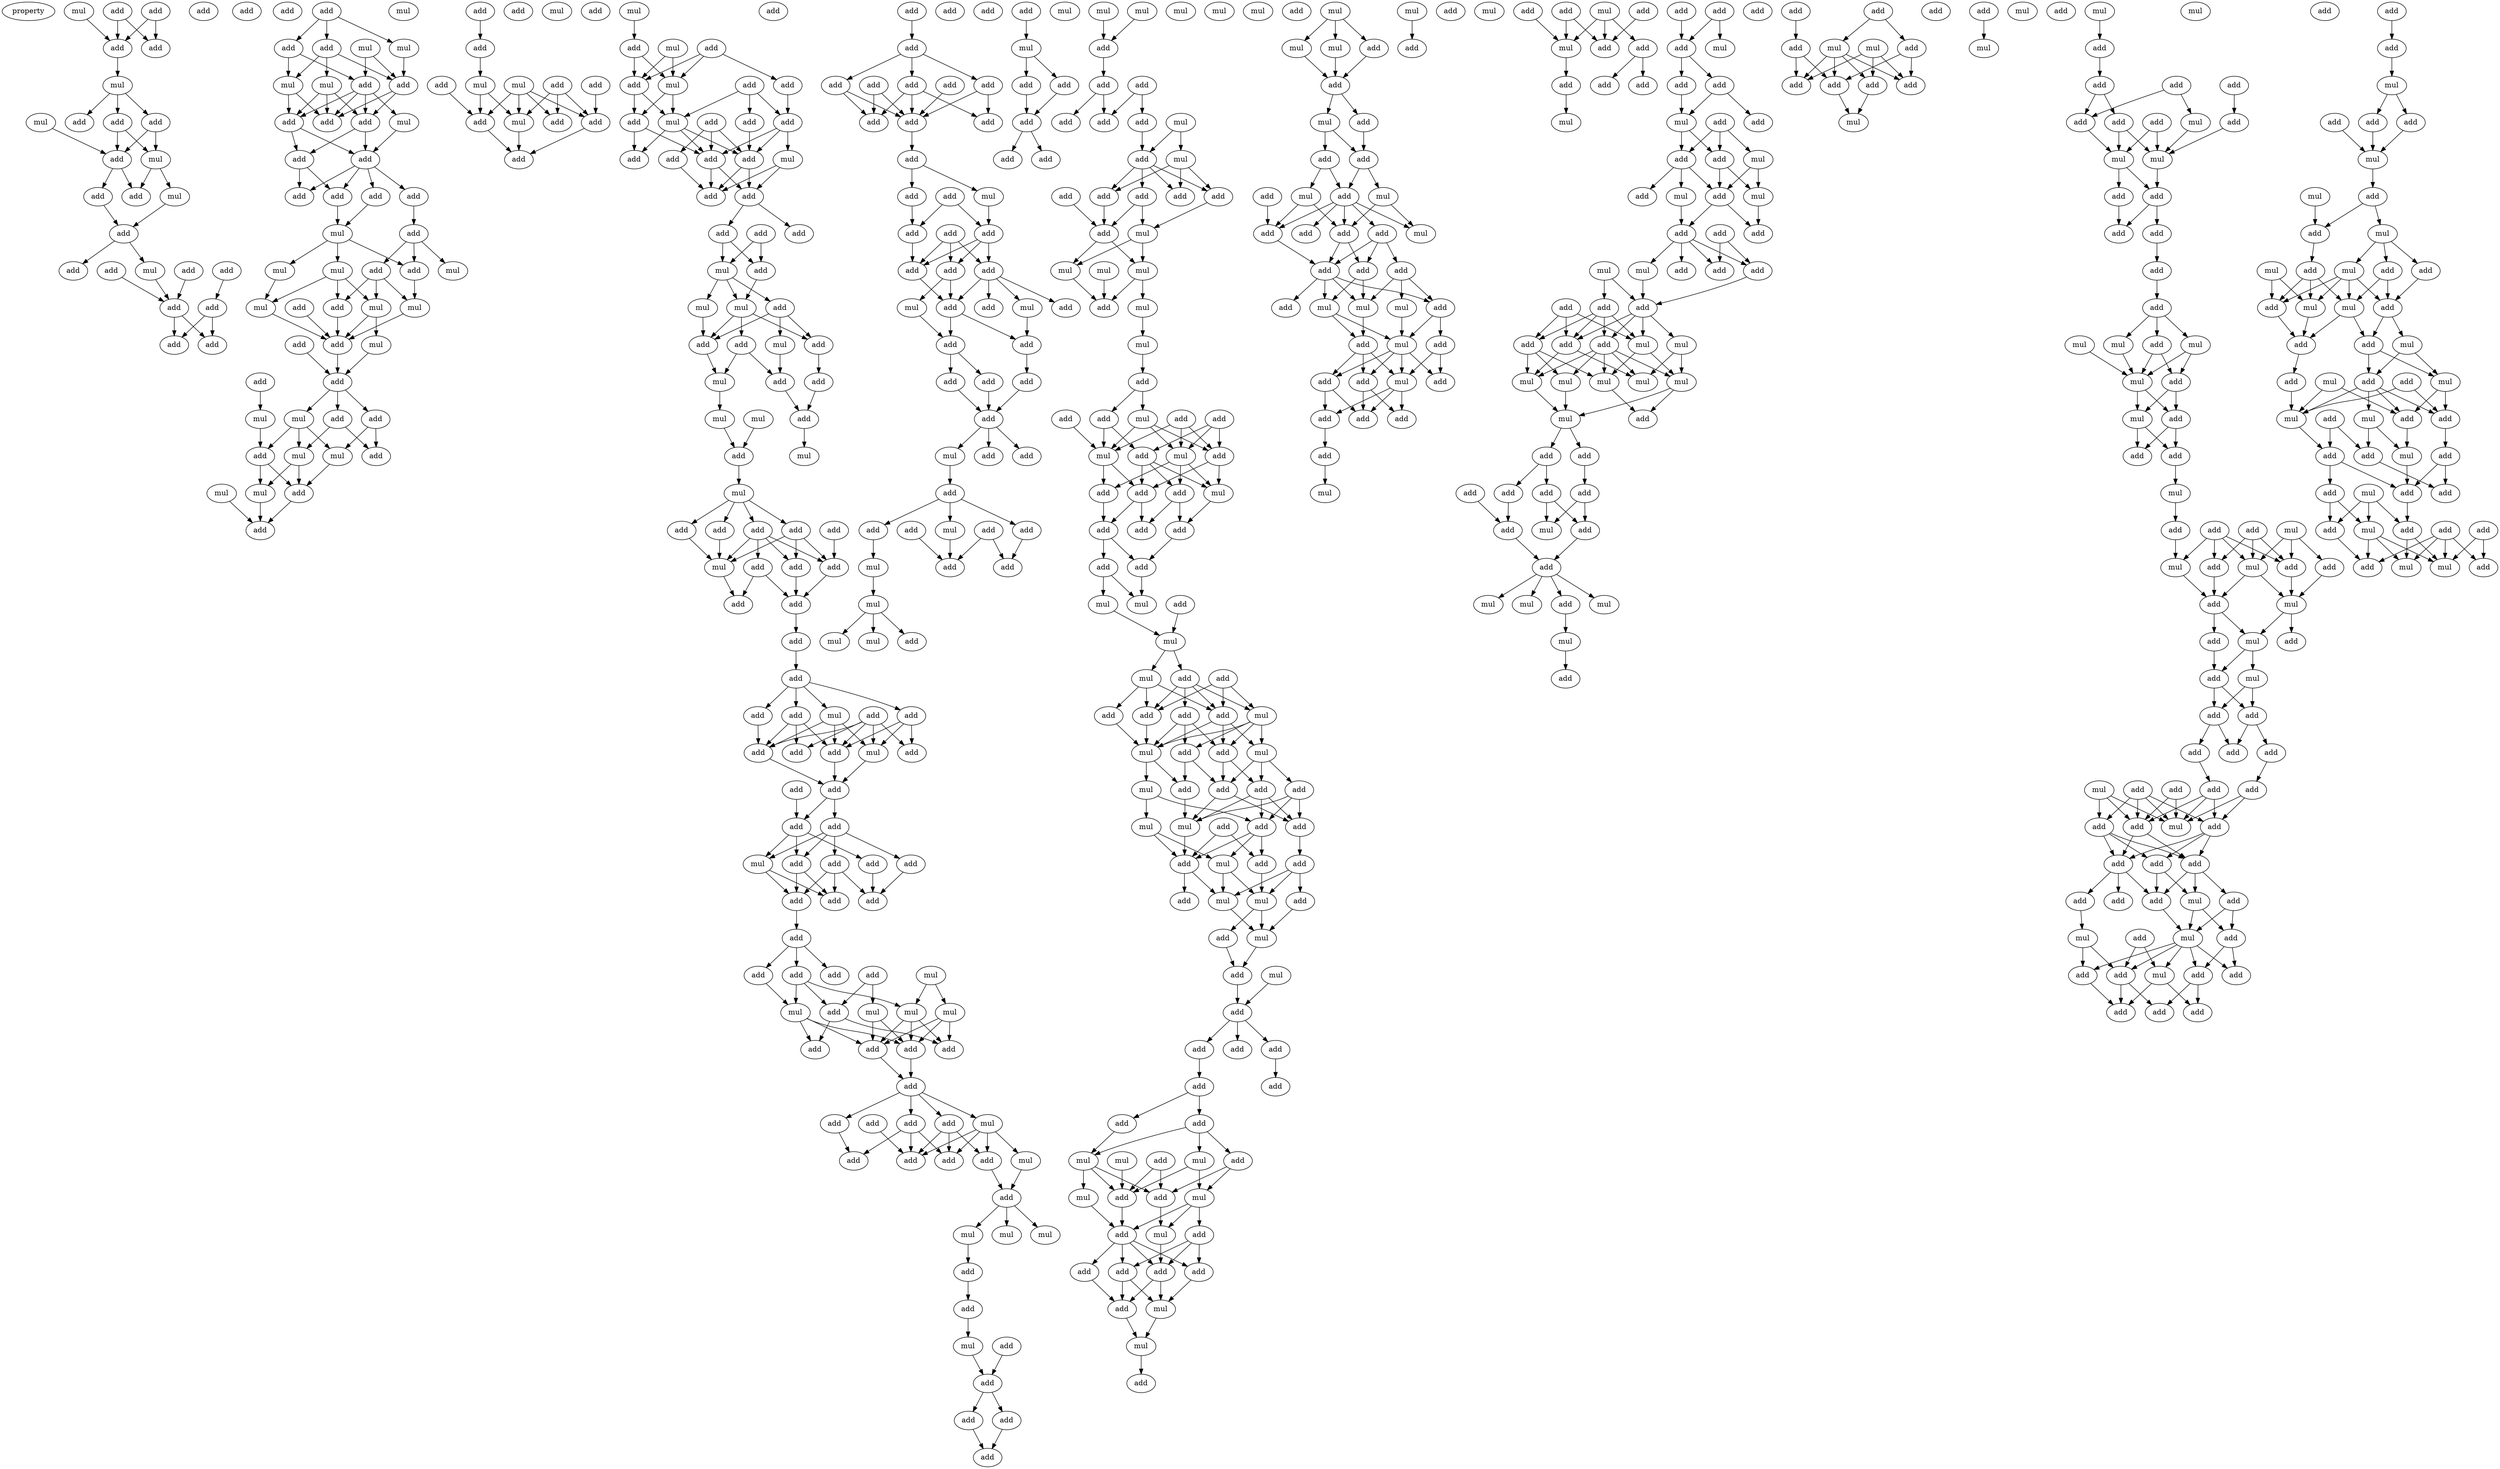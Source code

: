 digraph {
    node [fontcolor=black]
    property [mul=2,lf=1.1]
    0 [ label = mul ];
    1 [ label = add ];
    2 [ label = add ];
    3 [ label = add ];
    4 [ label = add ];
    5 [ label = add ];
    6 [ label = mul ];
    7 [ label = add ];
    8 [ label = add ];
    9 [ label = add ];
    10 [ label = mul ];
    11 [ label = add ];
    12 [ label = mul ];
    13 [ label = mul ];
    14 [ label = add ];
    15 [ label = add ];
    16 [ label = add ];
    17 [ label = add ];
    18 [ label = add ];
    19 [ label = add ];
    20 [ label = add ];
    21 [ label = add ];
    22 [ label = add ];
    23 [ label = mul ];
    24 [ label = add ];
    25 [ label = add ];
    26 [ label = add ];
    27 [ label = add ];
    28 [ label = add ];
    29 [ label = add ];
    30 [ label = mul ];
    31 [ label = mul ];
    32 [ label = add ];
    33 [ label = add ];
    34 [ label = mul ];
    35 [ label = mul ];
    36 [ label = add ];
    37 [ label = add ];
    38 [ label = add ];
    39 [ label = mul ];
    40 [ label = add ];
    41 [ label = add ];
    42 [ label = add ];
    43 [ label = add ];
    44 [ label = add ];
    45 [ label = add ];
    46 [ label = add ];
    47 [ label = mul ];
    48 [ label = add ];
    49 [ label = mul ];
    50 [ label = add ];
    51 [ label = mul ];
    52 [ label = add ];
    53 [ label = mul ];
    54 [ label = mul ];
    55 [ label = mul ];
    56 [ label = add ];
    57 [ label = add ];
    58 [ label = mul ];
    59 [ label = mul ];
    60 [ label = add ];
    61 [ label = mul ];
    62 [ label = add ];
    63 [ label = add ];
    64 [ label = add ];
    65 [ label = mul ];
    66 [ label = add ];
    67 [ label = add ];
    68 [ label = mul ];
    69 [ label = mul ];
    70 [ label = mul ];
    71 [ label = add ];
    72 [ label = add ];
    73 [ label = mul ];
    74 [ label = mul ];
    75 [ label = add ];
    76 [ label = add ];
    77 [ label = add ];
    78 [ label = add ];
    79 [ label = mul ];
    80 [ label = add ];
    81 [ label = add ];
    82 [ label = add ];
    83 [ label = mul ];
    84 [ label = mul ];
    85 [ label = add ];
    86 [ label = add ];
    87 [ label = add ];
    88 [ label = add ];
    89 [ label = add ];
    90 [ label = mul ];
    91 [ label = add ];
    92 [ label = mul ];
    93 [ label = add ];
    94 [ label = mul ];
    95 [ label = add ];
    96 [ label = add ];
    97 [ label = add ];
    98 [ label = mul ];
    99 [ label = add ];
    100 [ label = add ];
    101 [ label = add ];
    102 [ label = mul ];
    103 [ label = add ];
    104 [ label = add ];
    105 [ label = add ];
    106 [ label = add ];
    107 [ label = add ];
    108 [ label = mul ];
    109 [ label = add ];
    110 [ label = add ];
    111 [ label = add ];
    112 [ label = add ];
    113 [ label = add ];
    114 [ label = add ];
    115 [ label = mul ];
    116 [ label = add ];
    117 [ label = add ];
    118 [ label = mul ];
    119 [ label = mul ];
    120 [ label = mul ];
    121 [ label = add ];
    122 [ label = add ];
    123 [ label = add ];
    124 [ label = add ];
    125 [ label = mul ];
    126 [ label = add ];
    127 [ label = add ];
    128 [ label = mul ];
    129 [ label = mul ];
    130 [ label = add ];
    131 [ label = mul ];
    132 [ label = mul ];
    133 [ label = add ];
    134 [ label = add ];
    135 [ label = add ];
    136 [ label = add ];
    137 [ label = add ];
    138 [ label = add ];
    139 [ label = mul ];
    140 [ label = add ];
    141 [ label = add ];
    142 [ label = add ];
    143 [ label = add ];
    144 [ label = add ];
    145 [ label = add ];
    146 [ label = add ];
    147 [ label = add ];
    148 [ label = mul ];
    149 [ label = add ];
    150 [ label = add ];
    151 [ label = add ];
    152 [ label = add ];
    153 [ label = mul ];
    154 [ label = add ];
    155 [ label = add ];
    156 [ label = add ];
    157 [ label = add ];
    158 [ label = add ];
    159 [ label = add ];
    160 [ label = add ];
    161 [ label = add ];
    162 [ label = add ];
    163 [ label = mul ];
    164 [ label = add ];
    165 [ label = add ];
    166 [ label = add ];
    167 [ label = add ];
    168 [ label = add ];
    169 [ label = add ];
    170 [ label = add ];
    171 [ label = add ];
    172 [ label = add ];
    173 [ label = mul ];
    174 [ label = add ];
    175 [ label = mul ];
    176 [ label = mul ];
    177 [ label = mul ];
    178 [ label = mul ];
    179 [ label = add ];
    180 [ label = add ];
    181 [ label = add ];
    182 [ label = add ];
    183 [ label = add ];
    184 [ label = add ];
    185 [ label = add ];
    186 [ label = mul ];
    187 [ label = add ];
    188 [ label = add ];
    189 [ label = add ];
    190 [ label = mul ];
    191 [ label = add ];
    192 [ label = add ];
    193 [ label = add ];
    194 [ label = add ];
    195 [ label = mul ];
    196 [ label = mul ];
    197 [ label = mul ];
    198 [ label = add ];
    199 [ label = add ];
    200 [ label = add ];
    201 [ label = mul ];
    202 [ label = add ];
    203 [ label = add ];
    204 [ label = add ];
    205 [ label = add ];
    206 [ label = add ];
    207 [ label = add ];
    208 [ label = add ];
    209 [ label = add ];
    210 [ label = add ];
    211 [ label = add ];
    212 [ label = add ];
    213 [ label = add ];
    214 [ label = add ];
    215 [ label = add ];
    216 [ label = add ];
    217 [ label = add ];
    218 [ label = mul ];
    219 [ label = add ];
    220 [ label = add ];
    221 [ label = add ];
    222 [ label = add ];
    223 [ label = add ];
    224 [ label = add ];
    225 [ label = add ];
    226 [ label = add ];
    227 [ label = add ];
    228 [ label = add ];
    229 [ label = mul ];
    230 [ label = add ];
    231 [ label = add ];
    232 [ label = mul ];
    233 [ label = add ];
    234 [ label = add ];
    235 [ label = add ];
    236 [ label = add ];
    237 [ label = add ];
    238 [ label = add ];
    239 [ label = mul ];
    240 [ label = add ];
    241 [ label = add ];
    242 [ label = add ];
    243 [ label = add ];
    244 [ label = add ];
    245 [ label = add ];
    246 [ label = add ];
    247 [ label = mul ];
    248 [ label = add ];
    249 [ label = add ];
    250 [ label = mul ];
    251 [ label = mul ];
    252 [ label = mul ];
    253 [ label = add ];
    254 [ label = mul ];
    255 [ label = add ];
    256 [ label = add ];
    257 [ label = mul ];
    258 [ label = mul ];
    259 [ label = add ];
    260 [ label = add ];
    261 [ label = add ];
    262 [ label = add ];
    263 [ label = add ];
    264 [ label = mul ];
    265 [ label = mul ];
    266 [ label = mul ];
    267 [ label = add ];
    268 [ label = add ];
    269 [ label = add ];
    270 [ label = add ];
    271 [ label = add ];
    272 [ label = add ];
    273 [ label = mul ];
    274 [ label = add ];
    275 [ label = mul ];
    276 [ label = add ];
    277 [ label = add ];
    278 [ label = add ];
    279 [ label = add ];
    280 [ label = add ];
    281 [ label = mul ];
    282 [ label = add ];
    283 [ label = mul ];
    284 [ label = mul ];
    285 [ label = mul ];
    286 [ label = add ];
    287 [ label = mul ];
    288 [ label = mul ];
    289 [ label = add ];
    290 [ label = mul ];
    291 [ label = add ];
    292 [ label = add ];
    293 [ label = mul ];
    294 [ label = add ];
    295 [ label = add ];
    296 [ label = mul ];
    297 [ label = mul ];
    298 [ label = add ];
    299 [ label = add ];
    300 [ label = add ];
    301 [ label = add ];
    302 [ label = add ];
    303 [ label = mul ];
    304 [ label = add ];
    305 [ label = add ];
    306 [ label = add ];
    307 [ label = add ];
    308 [ label = add ];
    309 [ label = mul ];
    310 [ label = mul ];
    311 [ label = add ];
    312 [ label = mul ];
    313 [ label = add ];
    314 [ label = mul ];
    315 [ label = add ];
    316 [ label = add ];
    317 [ label = add ];
    318 [ label = add ];
    319 [ label = add ];
    320 [ label = mul ];
    321 [ label = mul ];
    322 [ label = add ];
    323 [ label = mul ];
    324 [ label = add ];
    325 [ label = add ];
    326 [ label = add ];
    327 [ label = add ];
    328 [ label = mul ];
    329 [ label = add ];
    330 [ label = add ];
    331 [ label = add ];
    332 [ label = mul ];
    333 [ label = add ];
    334 [ label = mul ];
    335 [ label = add ];
    336 [ label = add ];
    337 [ label = mul ];
    338 [ label = add ];
    339 [ label = add ];
    340 [ label = mul ];
    341 [ label = add ];
    342 [ label = mul ];
    343 [ label = mul ];
    344 [ label = add ];
    345 [ label = mul ];
    346 [ label = mul ];
    347 [ label = add ];
    348 [ label = add ];
    349 [ label = add ];
    350 [ label = add ];
    351 [ label = add ];
    352 [ label = add ];
    353 [ label = add ];
    354 [ label = add ];
    355 [ label = add ];
    356 [ label = mul ];
    357 [ label = add ];
    358 [ label = mul ];
    359 [ label = add ];
    360 [ label = mul ];
    361 [ label = add ];
    362 [ label = add ];
    363 [ label = mul ];
    364 [ label = mul ];
    365 [ label = mul ];
    366 [ label = add ];
    367 [ label = add ];
    368 [ label = add ];
    369 [ label = add ];
    370 [ label = add ];
    371 [ label = add ];
    372 [ label = mul ];
    373 [ label = add ];
    374 [ label = add ];
    375 [ label = mul ];
    376 [ label = mul ];
    377 [ label = add ];
    378 [ label = mul ];
    379 [ label = mul ];
    380 [ label = add ];
    381 [ label = add ];
    382 [ label = mul ];
    383 [ label = mul ];
    384 [ label = add ];
    385 [ label = add ];
    386 [ label = add ];
    387 [ label = add ];
    388 [ label = add ];
    389 [ label = mul ];
    390 [ label = mul ];
    391 [ label = add ];
    392 [ label = add ];
    393 [ label = add ];
    394 [ label = add ];
    395 [ label = add ];
    396 [ label = mul ];
    397 [ label = add ];
    398 [ label = add ];
    399 [ label = add ];
    400 [ label = mul ];
    401 [ label = add ];
    402 [ label = mul ];
    403 [ label = mul ];
    404 [ label = add ];
    405 [ label = add ];
    406 [ label = mul ];
    407 [ label = add ];
    408 [ label = add ];
    409 [ label = add ];
    410 [ label = mul ];
    411 [ label = add ];
    412 [ label = add ];
    413 [ label = add ];
    414 [ label = add ];
    415 [ label = add ];
    416 [ label = add ];
    417 [ label = mul ];
    418 [ label = mul ];
    419 [ label = mul ];
    420 [ label = add ];
    421 [ label = add ];
    422 [ label = add ];
    423 [ label = mul ];
    424 [ label = add ];
    425 [ label = add ];
    426 [ label = add ];
    427 [ label = add ];
    428 [ label = add ];
    429 [ label = mul ];
    430 [ label = add ];
    431 [ label = add ];
    432 [ label = add ];
    433 [ label = mul ];
    434 [ label = add ];
    435 [ label = add ];
    436 [ label = mul ];
    437 [ label = add ];
    438 [ label = add ];
    439 [ label = add ];
    440 [ label = mul ];
    441 [ label = add ];
    442 [ label = add ];
    443 [ label = add ];
    444 [ label = mul ];
    445 [ label = mul ];
    446 [ label = add ];
    447 [ label = add ];
    448 [ label = add ];
    449 [ label = mul ];
    450 [ label = mul ];
    451 [ label = add ];
    452 [ label = add ];
    453 [ label = add ];
    454 [ label = add ];
    455 [ label = add ];
    456 [ label = add ];
    457 [ label = add ];
    458 [ label = add ];
    459 [ label = mul ];
    460 [ label = add ];
    461 [ label = mul ];
    462 [ label = mul ];
    463 [ label = mul ];
    464 [ label = mul ];
    465 [ label = mul ];
    466 [ label = mul ];
    467 [ label = mul ];
    468 [ label = add ];
    469 [ label = add ];
    470 [ label = add ];
    471 [ label = add ];
    472 [ label = add ];
    473 [ label = add ];
    474 [ label = add ];
    475 [ label = add ];
    476 [ label = add ];
    477 [ label = mul ];
    478 [ label = add ];
    479 [ label = mul ];
    480 [ label = add ];
    481 [ label = mul ];
    482 [ label = add ];
    483 [ label = mul ];
    484 [ label = mul ];
    485 [ label = add ];
    486 [ label = add ];
    487 [ label = add ];
    488 [ label = add ];
    489 [ label = mul ];
    490 [ label = add ];
    491 [ label = mul ];
    492 [ label = add ];
    493 [ label = add ];
    494 [ label = add ];
    495 [ label = add ];
    496 [ label = mul ];
    497 [ label = add ];
    498 [ label = add ];
    499 [ label = mul ];
    500 [ label = add ];
    501 [ label = mul ];
    502 [ label = mul ];
    503 [ label = add ];
    504 [ label = add ];
    505 [ label = add ];
    506 [ label = add ];
    507 [ label = mul ];
    508 [ label = add ];
    509 [ label = add ];
    510 [ label = add ];
    511 [ label = add ];
    512 [ label = mul ];
    513 [ label = mul ];
    514 [ label = add ];
    515 [ label = add ];
    516 [ label = add ];
    517 [ label = mul ];
    518 [ label = add ];
    519 [ label = add ];
    520 [ label = add ];
    521 [ label = mul ];
    522 [ label = mul ];
    523 [ label = mul ];
    524 [ label = add ];
    525 [ label = mul ];
    526 [ label = add ];
    527 [ label = add ];
    528 [ label = mul ];
    529 [ label = add ];
    530 [ label = add ];
    531 [ label = mul ];
    532 [ label = add ];
    533 [ label = add ];
    534 [ label = mul ];
    535 [ label = add ];
    536 [ label = mul ];
    537 [ label = mul ];
    538 [ label = add ];
    539 [ label = add ];
    540 [ label = add ];
    541 [ label = add ];
    542 [ label = mul ];
    543 [ label = add ];
    544 [ label = add ];
    545 [ label = mul ];
    546 [ label = add ];
    547 [ label = add ];
    548 [ label = mul ];
    549 [ label = add ];
    550 [ label = add ];
    551 [ label = add ];
    552 [ label = add ];
    553 [ label = add ];
    554 [ label = add ];
    555 [ label = add ];
    556 [ label = add ];
    557 [ label = add ];
    558 [ label = mul ];
    559 [ label = add ];
    560 [ label = mul ];
    561 [ label = add ];
    562 [ label = add ];
    563 [ label = add ];
    564 [ label = add ];
    565 [ label = add ];
    566 [ label = mul ];
    567 [ label = add ];
    568 [ label = add ];
    569 [ label = add ];
    570 [ label = add ];
    571 [ label = mul ];
    572 [ label = mul ];
    573 [ label = add ];
    574 [ label = add ];
    575 [ label = add ];
    576 [ label = add ];
    577 [ label = add ];
    578 [ label = add ];
    579 [ label = mul ];
    580 [ label = add ];
    581 [ label = add ];
    582 [ label = add ];
    583 [ label = add ];
    584 [ label = add ];
    585 [ label = mul ];
    586 [ label = add ];
    587 [ label = add ];
    588 [ label = add ];
    589 [ label = mul ];
    590 [ label = add ];
    591 [ label = mul ];
    592 [ label = mul ];
    593 [ label = add ];
    594 [ label = add ];
    595 [ label = add ];
    596 [ label = mul ];
    597 [ label = add ];
    598 [ label = mul ];
    599 [ label = mul ];
    600 [ label = mul ];
    601 [ label = add ];
    602 [ label = add ];
    603 [ label = add ];
    604 [ label = add ];
    605 [ label = mul ];
    606 [ label = add ];
    607 [ label = add ];
    608 [ label = mul ];
    609 [ label = add ];
    610 [ label = mul ];
    611 [ label = mul ];
    612 [ label = mul ];
    613 [ label = add ];
    614 [ label = add ];
    615 [ label = add ];
    616 [ label = add ];
    617 [ label = add ];
    618 [ label = add ];
    619 [ label = mul ];
    620 [ label = mul ];
    621 [ label = add ];
    622 [ label = add ];
    623 [ label = add ];
    624 [ label = add ];
    625 [ label = add ];
    626 [ label = mul ];
    627 [ label = add ];
    628 [ label = add ];
    629 [ label = mul ];
    630 [ label = mul ];
    631 [ label = add ];
    632 [ label = add ];
    0 -> 5 [ name = 0 ];
    2 -> 4 [ name = 1 ];
    2 -> 5 [ name = 2 ];
    3 -> 4 [ name = 3 ];
    3 -> 5 [ name = 4 ];
    5 -> 6 [ name = 5 ];
    6 -> 7 [ name = 6 ];
    6 -> 8 [ name = 7 ];
    6 -> 9 [ name = 8 ];
    7 -> 11 [ name = 9 ];
    7 -> 12 [ name = 10 ];
    8 -> 11 [ name = 11 ];
    8 -> 12 [ name = 12 ];
    10 -> 11 [ name = 13 ];
    11 -> 16 [ name = 14 ];
    11 -> 17 [ name = 15 ];
    12 -> 13 [ name = 16 ];
    12 -> 17 [ name = 17 ];
    13 -> 18 [ name = 18 ];
    16 -> 18 [ name = 19 ];
    18 -> 19 [ name = 20 ];
    18 -> 23 [ name = 21 ];
    20 -> 24 [ name = 22 ];
    21 -> 24 [ name = 23 ];
    22 -> 25 [ name = 24 ];
    23 -> 24 [ name = 25 ];
    24 -> 26 [ name = 26 ];
    24 -> 27 [ name = 27 ];
    25 -> 26 [ name = 28 ];
    25 -> 27 [ name = 29 ];
    28 -> 29 [ name = 30 ];
    28 -> 31 [ name = 31 ];
    28 -> 32 [ name = 32 ];
    29 -> 34 [ name = 33 ];
    29 -> 36 [ name = 34 ];
    30 -> 33 [ name = 35 ];
    30 -> 36 [ name = 36 ];
    31 -> 33 [ name = 37 ];
    32 -> 33 [ name = 38 ];
    32 -> 34 [ name = 39 ];
    32 -> 35 [ name = 40 ];
    33 -> 37 [ name = 41 ];
    33 -> 38 [ name = 42 ];
    34 -> 37 [ name = 43 ];
    34 -> 40 [ name = 44 ];
    35 -> 37 [ name = 45 ];
    35 -> 38 [ name = 46 ];
    35 -> 40 [ name = 47 ];
    36 -> 37 [ name = 48 ];
    36 -> 38 [ name = 49 ];
    36 -> 39 [ name = 50 ];
    36 -> 40 [ name = 51 ];
    38 -> 41 [ name = 52 ];
    38 -> 42 [ name = 53 ];
    39 -> 41 [ name = 54 ];
    40 -> 41 [ name = 55 ];
    40 -> 42 [ name = 56 ];
    41 -> 43 [ name = 57 ];
    41 -> 44 [ name = 58 ];
    41 -> 45 [ name = 59 ];
    41 -> 46 [ name = 60 ];
    42 -> 43 [ name = 61 ];
    42 -> 45 [ name = 62 ];
    44 -> 49 [ name = 63 ];
    45 -> 49 [ name = 64 ];
    46 -> 48 [ name = 65 ];
    48 -> 50 [ name = 66 ];
    48 -> 51 [ name = 67 ];
    48 -> 52 [ name = 68 ];
    49 -> 52 [ name = 69 ];
    49 -> 53 [ name = 70 ];
    49 -> 54 [ name = 71 ];
    50 -> 56 [ name = 72 ];
    50 -> 58 [ name = 73 ];
    50 -> 59 [ name = 74 ];
    52 -> 58 [ name = 75 ];
    53 -> 55 [ name = 76 ];
    54 -> 55 [ name = 77 ];
    54 -> 56 [ name = 78 ];
    54 -> 59 [ name = 79 ];
    55 -> 62 [ name = 80 ];
    56 -> 62 [ name = 81 ];
    57 -> 62 [ name = 82 ];
    58 -> 62 [ name = 83 ];
    59 -> 61 [ name = 84 ];
    59 -> 62 [ name = 85 ];
    60 -> 63 [ name = 86 ];
    61 -> 63 [ name = 87 ];
    62 -> 63 [ name = 88 ];
    63 -> 65 [ name = 89 ];
    63 -> 66 [ name = 90 ];
    63 -> 67 [ name = 91 ];
    64 -> 68 [ name = 92 ];
    65 -> 69 [ name = 93 ];
    65 -> 70 [ name = 94 ];
    65 -> 71 [ name = 95 ];
    66 -> 70 [ name = 96 ];
    66 -> 72 [ name = 97 ];
    67 -> 69 [ name = 98 ];
    67 -> 72 [ name = 99 ];
    68 -> 71 [ name = 100 ];
    69 -> 74 [ name = 101 ];
    69 -> 75 [ name = 102 ];
    70 -> 75 [ name = 103 ];
    71 -> 74 [ name = 104 ];
    71 -> 75 [ name = 105 ];
    73 -> 76 [ name = 106 ];
    74 -> 76 [ name = 107 ];
    75 -> 76 [ name = 108 ];
    77 -> 81 [ name = 109 ];
    81 -> 84 [ name = 110 ];
    82 -> 88 [ name = 111 ];
    83 -> 87 [ name = 112 ];
    83 -> 88 [ name = 113 ];
    83 -> 89 [ name = 114 ];
    83 -> 90 [ name = 115 ];
    84 -> 87 [ name = 116 ];
    84 -> 90 [ name = 117 ];
    85 -> 87 [ name = 118 ];
    86 -> 88 [ name = 119 ];
    86 -> 89 [ name = 120 ];
    86 -> 90 [ name = 121 ];
    87 -> 91 [ name = 122 ];
    88 -> 91 [ name = 123 ];
    90 -> 91 [ name = 124 ];
    92 -> 95 [ name = 125 ];
    93 -> 97 [ name = 126 ];
    93 -> 98 [ name = 127 ];
    93 -> 99 [ name = 128 ];
    94 -> 98 [ name = 129 ];
    94 -> 99 [ name = 130 ];
    95 -> 98 [ name = 131 ];
    95 -> 99 [ name = 132 ];
    96 -> 100 [ name = 133 ];
    96 -> 102 [ name = 134 ];
    96 -> 103 [ name = 135 ];
    97 -> 100 [ name = 136 ];
    98 -> 101 [ name = 137 ];
    98 -> 102 [ name = 138 ];
    99 -> 101 [ name = 139 ];
    99 -> 102 [ name = 140 ];
    100 -> 105 [ name = 141 ];
    100 -> 107 [ name = 142 ];
    100 -> 108 [ name = 143 ];
    101 -> 107 [ name = 144 ];
    101 -> 109 [ name = 145 ];
    102 -> 105 [ name = 146 ];
    102 -> 107 [ name = 147 ];
    102 -> 109 [ name = 148 ];
    103 -> 105 [ name = 149 ];
    104 -> 105 [ name = 150 ];
    104 -> 106 [ name = 151 ];
    104 -> 107 [ name = 152 ];
    105 -> 110 [ name = 153 ];
    105 -> 111 [ name = 154 ];
    106 -> 111 [ name = 155 ];
    107 -> 110 [ name = 156 ];
    107 -> 111 [ name = 157 ];
    108 -> 110 [ name = 158 ];
    108 -> 111 [ name = 159 ];
    110 -> 112 [ name = 160 ];
    110 -> 114 [ name = 161 ];
    112 -> 115 [ name = 162 ];
    112 -> 116 [ name = 163 ];
    113 -> 115 [ name = 164 ];
    113 -> 116 [ name = 165 ];
    115 -> 117 [ name = 166 ];
    115 -> 118 [ name = 167 ];
    115 -> 119 [ name = 168 ];
    116 -> 119 [ name = 169 ];
    117 -> 120 [ name = 170 ];
    117 -> 122 [ name = 171 ];
    117 -> 123 [ name = 172 ];
    118 -> 122 [ name = 173 ];
    119 -> 121 [ name = 174 ];
    119 -> 122 [ name = 175 ];
    119 -> 123 [ name = 176 ];
    120 -> 126 [ name = 177 ];
    121 -> 125 [ name = 178 ];
    121 -> 126 [ name = 179 ];
    122 -> 125 [ name = 180 ];
    123 -> 124 [ name = 181 ];
    124 -> 127 [ name = 182 ];
    125 -> 129 [ name = 183 ];
    126 -> 127 [ name = 184 ];
    127 -> 131 [ name = 185 ];
    128 -> 130 [ name = 186 ];
    129 -> 130 [ name = 187 ];
    130 -> 132 [ name = 188 ];
    132 -> 133 [ name = 189 ];
    132 -> 135 [ name = 190 ];
    132 -> 136 [ name = 191 ];
    132 -> 137 [ name = 192 ];
    133 -> 138 [ name = 193 ];
    133 -> 139 [ name = 194 ];
    133 -> 140 [ name = 195 ];
    133 -> 141 [ name = 196 ];
    134 -> 140 [ name = 197 ];
    135 -> 139 [ name = 198 ];
    136 -> 139 [ name = 199 ];
    136 -> 140 [ name = 200 ];
    136 -> 141 [ name = 201 ];
    137 -> 139 [ name = 202 ];
    138 -> 142 [ name = 203 ];
    138 -> 143 [ name = 204 ];
    139 -> 143 [ name = 205 ];
    140 -> 142 [ name = 206 ];
    141 -> 142 [ name = 207 ];
    142 -> 144 [ name = 208 ];
    144 -> 145 [ name = 209 ];
    145 -> 147 [ name = 210 ];
    145 -> 148 [ name = 211 ];
    145 -> 149 [ name = 212 ];
    145 -> 150 [ name = 213 ];
    146 -> 151 [ name = 214 ];
    146 -> 152 [ name = 215 ];
    146 -> 153 [ name = 216 ];
    146 -> 154 [ name = 217 ];
    146 -> 155 [ name = 218 ];
    147 -> 154 [ name = 219 ];
    148 -> 151 [ name = 220 ];
    148 -> 153 [ name = 221 ];
    148 -> 154 [ name = 222 ];
    149 -> 151 [ name = 223 ];
    149 -> 152 [ name = 224 ];
    149 -> 153 [ name = 225 ];
    150 -> 151 [ name = 226 ];
    150 -> 154 [ name = 227 ];
    150 -> 155 [ name = 228 ];
    151 -> 156 [ name = 229 ];
    153 -> 156 [ name = 230 ];
    154 -> 156 [ name = 231 ];
    156 -> 158 [ name = 232 ];
    156 -> 159 [ name = 233 ];
    157 -> 158 [ name = 234 ];
    158 -> 161 [ name = 235 ];
    158 -> 162 [ name = 236 ];
    158 -> 163 [ name = 237 ];
    159 -> 160 [ name = 238 ];
    159 -> 161 [ name = 239 ];
    159 -> 163 [ name = 240 ];
    159 -> 164 [ name = 241 ];
    160 -> 165 [ name = 242 ];
    160 -> 166 [ name = 243 ];
    160 -> 167 [ name = 244 ];
    161 -> 165 [ name = 245 ];
    161 -> 166 [ name = 246 ];
    162 -> 167 [ name = 247 ];
    163 -> 165 [ name = 248 ];
    163 -> 166 [ name = 249 ];
    164 -> 167 [ name = 250 ];
    165 -> 168 [ name = 251 ];
    168 -> 169 [ name = 252 ];
    168 -> 170 [ name = 253 ];
    168 -> 172 [ name = 254 ];
    169 -> 174 [ name = 255 ];
    169 -> 176 [ name = 256 ];
    169 -> 178 [ name = 257 ];
    170 -> 176 [ name = 258 ];
    171 -> 174 [ name = 259 ];
    171 -> 177 [ name = 260 ];
    173 -> 175 [ name = 261 ];
    173 -> 178 [ name = 262 ];
    174 -> 179 [ name = 263 ];
    174 -> 181 [ name = 264 ];
    175 -> 180 [ name = 265 ];
    175 -> 181 [ name = 266 ];
    175 -> 182 [ name = 267 ];
    176 -> 179 [ name = 268 ];
    176 -> 180 [ name = 269 ];
    176 -> 182 [ name = 270 ];
    177 -> 180 [ name = 271 ];
    177 -> 182 [ name = 272 ];
    178 -> 180 [ name = 273 ];
    178 -> 181 [ name = 274 ];
    178 -> 182 [ name = 275 ];
    180 -> 183 [ name = 276 ];
    182 -> 183 [ name = 277 ];
    183 -> 184 [ name = 278 ];
    183 -> 185 [ name = 279 ];
    183 -> 186 [ name = 280 ];
    183 -> 187 [ name = 281 ];
    184 -> 189 [ name = 282 ];
    184 -> 191 [ name = 283 ];
    184 -> 192 [ name = 284 ];
    185 -> 189 [ name = 285 ];
    185 -> 191 [ name = 286 ];
    185 -> 193 [ name = 287 ];
    186 -> 189 [ name = 288 ];
    186 -> 190 [ name = 289 ];
    186 -> 191 [ name = 290 ];
    186 -> 192 [ name = 291 ];
    187 -> 193 [ name = 292 ];
    188 -> 189 [ name = 293 ];
    190 -> 194 [ name = 294 ];
    192 -> 194 [ name = 295 ];
    194 -> 195 [ name = 296 ];
    194 -> 196 [ name = 297 ];
    194 -> 197 [ name = 298 ];
    195 -> 199 [ name = 299 ];
    199 -> 200 [ name = 300 ];
    200 -> 201 [ name = 301 ];
    201 -> 203 [ name = 302 ];
    202 -> 203 [ name = 303 ];
    203 -> 204 [ name = 304 ];
    203 -> 205 [ name = 305 ];
    204 -> 206 [ name = 306 ];
    205 -> 206 [ name = 307 ];
    207 -> 208 [ name = 308 ];
    208 -> 209 [ name = 309 ];
    208 -> 210 [ name = 310 ];
    208 -> 212 [ name = 311 ];
    209 -> 214 [ name = 312 ];
    209 -> 215 [ name = 313 ];
    209 -> 216 [ name = 314 ];
    210 -> 215 [ name = 315 ];
    210 -> 216 [ name = 316 ];
    211 -> 215 [ name = 317 ];
    212 -> 214 [ name = 318 ];
    212 -> 215 [ name = 319 ];
    213 -> 214 [ name = 320 ];
    213 -> 215 [ name = 321 ];
    215 -> 217 [ name = 322 ];
    217 -> 218 [ name = 323 ];
    217 -> 219 [ name = 324 ];
    218 -> 224 [ name = 325 ];
    219 -> 222 [ name = 326 ];
    220 -> 222 [ name = 327 ];
    220 -> 224 [ name = 328 ];
    222 -> 225 [ name = 329 ];
    223 -> 225 [ name = 330 ];
    223 -> 226 [ name = 331 ];
    223 -> 227 [ name = 332 ];
    224 -> 225 [ name = 333 ];
    224 -> 226 [ name = 334 ];
    224 -> 227 [ name = 335 ];
    225 -> 231 [ name = 336 ];
    226 -> 229 [ name = 337 ];
    226 -> 231 [ name = 338 ];
    227 -> 228 [ name = 339 ];
    227 -> 230 [ name = 340 ];
    227 -> 231 [ name = 341 ];
    227 -> 232 [ name = 342 ];
    229 -> 233 [ name = 343 ];
    231 -> 233 [ name = 344 ];
    231 -> 234 [ name = 345 ];
    232 -> 234 [ name = 346 ];
    233 -> 235 [ name = 347 ];
    233 -> 237 [ name = 348 ];
    234 -> 236 [ name = 349 ];
    235 -> 238 [ name = 350 ];
    236 -> 238 [ name = 351 ];
    237 -> 238 [ name = 352 ];
    238 -> 239 [ name = 353 ];
    238 -> 240 [ name = 354 ];
    238 -> 241 [ name = 355 ];
    239 -> 242 [ name = 356 ];
    242 -> 243 [ name = 357 ];
    242 -> 245 [ name = 358 ];
    242 -> 247 [ name = 359 ];
    243 -> 250 [ name = 360 ];
    244 -> 248 [ name = 361 ];
    244 -> 249 [ name = 362 ];
    245 -> 248 [ name = 363 ];
    246 -> 249 [ name = 364 ];
    247 -> 249 [ name = 365 ];
    250 -> 251 [ name = 366 ];
    251 -> 252 [ name = 367 ];
    251 -> 254 [ name = 368 ];
    251 -> 255 [ name = 369 ];
    256 -> 257 [ name = 370 ];
    257 -> 259 [ name = 371 ];
    257 -> 260 [ name = 372 ];
    259 -> 261 [ name = 373 ];
    260 -> 261 [ name = 374 ];
    261 -> 262 [ name = 375 ];
    261 -> 263 [ name = 376 ];
    264 -> 267 [ name = 377 ];
    266 -> 267 [ name = 378 ];
    267 -> 269 [ name = 379 ];
    268 -> 271 [ name = 380 ];
    268 -> 272 [ name = 381 ];
    269 -> 270 [ name = 382 ];
    269 -> 272 [ name = 383 ];
    271 -> 274 [ name = 384 ];
    273 -> 274 [ name = 385 ];
    273 -> 275 [ name = 386 ];
    274 -> 276 [ name = 387 ];
    274 -> 277 [ name = 388 ];
    274 -> 279 [ name = 389 ];
    274 -> 280 [ name = 390 ];
    275 -> 277 [ name = 391 ];
    275 -> 279 [ name = 392 ];
    275 -> 280 [ name = 393 ];
    276 -> 281 [ name = 394 ];
    276 -> 282 [ name = 395 ];
    278 -> 282 [ name = 396 ];
    279 -> 281 [ name = 397 ];
    280 -> 282 [ name = 398 ];
    281 -> 283 [ name = 399 ];
    281 -> 284 [ name = 400 ];
    282 -> 283 [ name = 401 ];
    282 -> 284 [ name = 402 ];
    283 -> 286 [ name = 403 ];
    283 -> 287 [ name = 404 ];
    284 -> 286 [ name = 405 ];
    285 -> 286 [ name = 406 ];
    287 -> 288 [ name = 407 ];
    288 -> 289 [ name = 408 ];
    289 -> 291 [ name = 409 ];
    289 -> 293 [ name = 410 ];
    291 -> 297 [ name = 411 ];
    291 -> 298 [ name = 412 ];
    292 -> 297 [ name = 413 ];
    293 -> 296 [ name = 414 ];
    293 -> 297 [ name = 415 ];
    293 -> 299 [ name = 416 ];
    294 -> 296 [ name = 417 ];
    294 -> 298 [ name = 418 ];
    294 -> 299 [ name = 419 ];
    295 -> 296 [ name = 420 ];
    295 -> 297 [ name = 421 ];
    295 -> 299 [ name = 422 ];
    296 -> 300 [ name = 423 ];
    296 -> 302 [ name = 424 ];
    296 -> 303 [ name = 425 ];
    297 -> 300 [ name = 426 ];
    297 -> 301 [ name = 427 ];
    298 -> 301 [ name = 428 ];
    298 -> 302 [ name = 429 ];
    298 -> 303 [ name = 430 ];
    299 -> 301 [ name = 431 ];
    299 -> 303 [ name = 432 ];
    300 -> 304 [ name = 433 ];
    301 -> 304 [ name = 434 ];
    301 -> 305 [ name = 435 ];
    302 -> 305 [ name = 436 ];
    302 -> 306 [ name = 437 ];
    303 -> 306 [ name = 438 ];
    304 -> 307 [ name = 439 ];
    304 -> 308 [ name = 440 ];
    306 -> 307 [ name = 441 ];
    307 -> 310 [ name = 442 ];
    308 -> 309 [ name = 443 ];
    308 -> 310 [ name = 444 ];
    309 -> 312 [ name = 445 ];
    311 -> 312 [ name = 446 ];
    312 -> 314 [ name = 447 ];
    312 -> 315 [ name = 448 ];
    313 -> 316 [ name = 449 ];
    313 -> 317 [ name = 450 ];
    313 -> 320 [ name = 451 ];
    314 -> 316 [ name = 452 ];
    314 -> 317 [ name = 453 ];
    314 -> 318 [ name = 454 ];
    315 -> 316 [ name = 455 ];
    315 -> 317 [ name = 456 ];
    315 -> 319 [ name = 457 ];
    315 -> 320 [ name = 458 ];
    316 -> 323 [ name = 459 ];
    317 -> 321 [ name = 460 ];
    317 -> 322 [ name = 461 ];
    317 -> 323 [ name = 462 ];
    318 -> 323 [ name = 463 ];
    319 -> 322 [ name = 464 ];
    319 -> 323 [ name = 465 ];
    319 -> 324 [ name = 466 ];
    320 -> 321 [ name = 467 ];
    320 -> 322 [ name = 468 ];
    320 -> 323 [ name = 469 ];
    320 -> 324 [ name = 470 ];
    321 -> 325 [ name = 471 ];
    321 -> 326 [ name = 472 ];
    321 -> 329 [ name = 473 ];
    322 -> 326 [ name = 474 ];
    322 -> 329 [ name = 475 ];
    323 -> 327 [ name = 476 ];
    323 -> 328 [ name = 477 ];
    324 -> 327 [ name = 478 ];
    324 -> 329 [ name = 479 ];
    325 -> 330 [ name = 480 ];
    325 -> 331 [ name = 481 ];
    325 -> 332 [ name = 482 ];
    326 -> 330 [ name = 483 ];
    326 -> 331 [ name = 484 ];
    326 -> 332 [ name = 485 ];
    327 -> 332 [ name = 486 ];
    328 -> 330 [ name = 487 ];
    328 -> 334 [ name = 488 ];
    329 -> 331 [ name = 489 ];
    329 -> 332 [ name = 490 ];
    330 -> 335 [ name = 491 ];
    330 -> 337 [ name = 492 ];
    330 -> 338 [ name = 493 ];
    331 -> 336 [ name = 494 ];
    332 -> 335 [ name = 495 ];
    333 -> 335 [ name = 496 ];
    333 -> 338 [ name = 497 ];
    334 -> 335 [ name = 498 ];
    334 -> 337 [ name = 499 ];
    335 -> 341 [ name = 500 ];
    335 -> 342 [ name = 501 ];
    336 -> 339 [ name = 502 ];
    336 -> 340 [ name = 503 ];
    336 -> 342 [ name = 504 ];
    337 -> 340 [ name = 505 ];
    337 -> 342 [ name = 506 ];
    338 -> 340 [ name = 507 ];
    339 -> 343 [ name = 508 ];
    340 -> 343 [ name = 509 ];
    340 -> 344 [ name = 510 ];
    342 -> 343 [ name = 511 ];
    343 -> 347 [ name = 512 ];
    344 -> 347 [ name = 513 ];
    345 -> 348 [ name = 514 ];
    347 -> 348 [ name = 515 ];
    348 -> 349 [ name = 516 ];
    348 -> 350 [ name = 517 ];
    348 -> 351 [ name = 518 ];
    349 -> 352 [ name = 519 ];
    351 -> 353 [ name = 520 ];
    352 -> 354 [ name = 521 ];
    352 -> 355 [ name = 522 ];
    354 -> 356 [ name = 523 ];
    354 -> 357 [ name = 524 ];
    354 -> 360 [ name = 525 ];
    355 -> 356 [ name = 526 ];
    356 -> 361 [ name = 527 ];
    356 -> 362 [ name = 528 ];
    356 -> 363 [ name = 529 ];
    357 -> 361 [ name = 530 ];
    357 -> 364 [ name = 531 ];
    358 -> 362 [ name = 532 ];
    359 -> 361 [ name = 533 ];
    359 -> 362 [ name = 534 ];
    360 -> 362 [ name = 535 ];
    360 -> 364 [ name = 536 ];
    361 -> 365 [ name = 537 ];
    362 -> 367 [ name = 538 ];
    363 -> 367 [ name = 539 ];
    364 -> 365 [ name = 540 ];
    364 -> 366 [ name = 541 ];
    364 -> 367 [ name = 542 ];
    365 -> 371 [ name = 543 ];
    366 -> 368 [ name = 544 ];
    366 -> 369 [ name = 545 ];
    366 -> 371 [ name = 546 ];
    367 -> 368 [ name = 547 ];
    367 -> 369 [ name = 548 ];
    367 -> 370 [ name = 549 ];
    367 -> 371 [ name = 550 ];
    368 -> 372 [ name = 551 ];
    368 -> 373 [ name = 552 ];
    369 -> 372 [ name = 553 ];
    370 -> 373 [ name = 554 ];
    371 -> 372 [ name = 555 ];
    371 -> 373 [ name = 556 ];
    372 -> 376 [ name = 557 ];
    373 -> 376 [ name = 558 ];
    375 -> 378 [ name = 559 ];
    375 -> 379 [ name = 560 ];
    375 -> 380 [ name = 561 ];
    376 -> 377 [ name = 562 ];
    378 -> 381 [ name = 563 ];
    379 -> 381 [ name = 564 ];
    380 -> 381 [ name = 565 ];
    381 -> 383 [ name = 566 ];
    381 -> 385 [ name = 567 ];
    382 -> 384 [ name = 568 ];
    383 -> 386 [ name = 569 ];
    383 -> 387 [ name = 570 ];
    385 -> 386 [ name = 571 ];
    386 -> 390 [ name = 572 ];
    386 -> 391 [ name = 573 ];
    387 -> 389 [ name = 574 ];
    387 -> 391 [ name = 575 ];
    388 -> 393 [ name = 576 ];
    389 -> 393 [ name = 577 ];
    389 -> 394 [ name = 578 ];
    390 -> 394 [ name = 579 ];
    390 -> 396 [ name = 580 ];
    391 -> 392 [ name = 581 ];
    391 -> 393 [ name = 582 ];
    391 -> 394 [ name = 583 ];
    391 -> 395 [ name = 584 ];
    391 -> 396 [ name = 585 ];
    392 -> 397 [ name = 586 ];
    392 -> 398 [ name = 587 ];
    392 -> 399 [ name = 588 ];
    393 -> 398 [ name = 589 ];
    394 -> 397 [ name = 590 ];
    394 -> 398 [ name = 591 ];
    397 -> 402 [ name = 592 ];
    397 -> 403 [ name = 593 ];
    398 -> 401 [ name = 594 ];
    398 -> 402 [ name = 595 ];
    398 -> 403 [ name = 596 ];
    398 -> 404 [ name = 597 ];
    399 -> 400 [ name = 598 ];
    399 -> 402 [ name = 599 ];
    399 -> 404 [ name = 600 ];
    400 -> 406 [ name = 601 ];
    402 -> 407 [ name = 602 ];
    403 -> 406 [ name = 603 ];
    403 -> 407 [ name = 604 ];
    404 -> 405 [ name = 605 ];
    404 -> 406 [ name = 606 ];
    405 -> 410 [ name = 607 ];
    405 -> 411 [ name = 608 ];
    406 -> 408 [ name = 609 ];
    406 -> 409 [ name = 610 ];
    406 -> 410 [ name = 611 ];
    406 -> 411 [ name = 612 ];
    407 -> 408 [ name = 613 ];
    407 -> 409 [ name = 614 ];
    407 -> 410 [ name = 615 ];
    408 -> 413 [ name = 616 ];
    408 -> 414 [ name = 617 ];
    409 -> 412 [ name = 618 ];
    409 -> 413 [ name = 619 ];
    410 -> 412 [ name = 620 ];
    410 -> 413 [ name = 621 ];
    410 -> 414 [ name = 622 ];
    412 -> 416 [ name = 623 ];
    416 -> 417 [ name = 624 ];
    419 -> 423 [ name = 625 ];
    419 -> 424 [ name = 626 ];
    419 -> 425 [ name = 627 ];
    420 -> 423 [ name = 628 ];
    421 -> 423 [ name = 629 ];
    421 -> 425 [ name = 630 ];
    422 -> 425 [ name = 631 ];
    423 -> 428 [ name = 632 ];
    424 -> 426 [ name = 633 ];
    424 -> 427 [ name = 634 ];
    428 -> 429 [ name = 635 ];
    430 -> 432 [ name = 636 ];
    431 -> 432 [ name = 637 ];
    431 -> 433 [ name = 638 ];
    432 -> 434 [ name = 639 ];
    432 -> 435 [ name = 640 ];
    434 -> 436 [ name = 641 ];
    434 -> 438 [ name = 642 ];
    435 -> 436 [ name = 643 ];
    436 -> 439 [ name = 644 ];
    436 -> 441 [ name = 645 ];
    437 -> 439 [ name = 646 ];
    437 -> 440 [ name = 647 ];
    437 -> 441 [ name = 648 ];
    439 -> 442 [ name = 649 ];
    439 -> 443 [ name = 650 ];
    439 -> 444 [ name = 651 ];
    440 -> 443 [ name = 652 ];
    440 -> 445 [ name = 653 ];
    441 -> 443 [ name = 654 ];
    441 -> 445 [ name = 655 ];
    443 -> 447 [ name = 656 ];
    443 -> 448 [ name = 657 ];
    444 -> 447 [ name = 658 ];
    445 -> 448 [ name = 659 ];
    446 -> 452 [ name = 660 ];
    446 -> 453 [ name = 661 ];
    447 -> 450 [ name = 662 ];
    447 -> 451 [ name = 663 ];
    447 -> 452 [ name = 664 ];
    447 -> 453 [ name = 665 ];
    449 -> 455 [ name = 666 ];
    449 -> 456 [ name = 667 ];
    450 -> 456 [ name = 668 ];
    452 -> 456 [ name = 669 ];
    454 -> 457 [ name = 670 ];
    454 -> 458 [ name = 671 ];
    454 -> 459 [ name = 672 ];
    455 -> 457 [ name = 673 ];
    455 -> 458 [ name = 674 ];
    455 -> 459 [ name = 675 ];
    455 -> 460 [ name = 676 ];
    456 -> 458 [ name = 677 ];
    456 -> 459 [ name = 678 ];
    456 -> 460 [ name = 679 ];
    456 -> 461 [ name = 680 ];
    457 -> 463 [ name = 681 ];
    457 -> 464 [ name = 682 ];
    457 -> 465 [ name = 683 ];
    458 -> 462 [ name = 684 ];
    458 -> 463 [ name = 685 ];
    459 -> 465 [ name = 686 ];
    459 -> 466 [ name = 687 ];
    460 -> 462 [ name = 688 ];
    460 -> 463 [ name = 689 ];
    460 -> 464 [ name = 690 ];
    460 -> 465 [ name = 691 ];
    460 -> 466 [ name = 692 ];
    461 -> 462 [ name = 693 ];
    461 -> 466 [ name = 694 ];
    463 -> 467 [ name = 695 ];
    464 -> 467 [ name = 696 ];
    465 -> 468 [ name = 697 ];
    466 -> 467 [ name = 698 ];
    466 -> 468 [ name = 699 ];
    467 -> 469 [ name = 700 ];
    467 -> 470 [ name = 701 ];
    469 -> 473 [ name = 702 ];
    470 -> 472 [ name = 703 ];
    470 -> 474 [ name = 704 ];
    471 -> 475 [ name = 705 ];
    472 -> 475 [ name = 706 ];
    473 -> 476 [ name = 707 ];
    473 -> 477 [ name = 708 ];
    474 -> 476 [ name = 709 ];
    474 -> 477 [ name = 710 ];
    475 -> 478 [ name = 711 ];
    476 -> 478 [ name = 712 ];
    478 -> 479 [ name = 713 ];
    478 -> 481 [ name = 714 ];
    478 -> 482 [ name = 715 ];
    478 -> 483 [ name = 716 ];
    482 -> 484 [ name = 717 ];
    484 -> 485 [ name = 718 ];
    486 -> 488 [ name = 719 ];
    487 -> 490 [ name = 720 ];
    487 -> 491 [ name = 721 ];
    488 -> 492 [ name = 722 ];
    488 -> 493 [ name = 723 ];
    489 -> 492 [ name = 724 ];
    489 -> 494 [ name = 725 ];
    489 -> 495 [ name = 726 ];
    490 -> 493 [ name = 727 ];
    490 -> 495 [ name = 728 ];
    491 -> 492 [ name = 729 ];
    491 -> 493 [ name = 730 ];
    491 -> 494 [ name = 731 ];
    491 -> 495 [ name = 732 ];
    493 -> 496 [ name = 733 ];
    494 -> 496 [ name = 734 ];
    498 -> 501 [ name = 735 ];
    502 -> 503 [ name = 736 ];
    503 -> 504 [ name = 737 ];
    504 -> 508 [ name = 738 ];
    504 -> 510 [ name = 739 ];
    505 -> 509 [ name = 740 ];
    506 -> 507 [ name = 741 ];
    506 -> 510 [ name = 742 ];
    507 -> 512 [ name = 743 ];
    508 -> 512 [ name = 744 ];
    508 -> 513 [ name = 745 ];
    509 -> 512 [ name = 746 ];
    510 -> 513 [ name = 747 ];
    511 -> 512 [ name = 748 ];
    511 -> 513 [ name = 749 ];
    512 -> 514 [ name = 750 ];
    513 -> 514 [ name = 751 ];
    513 -> 515 [ name = 752 ];
    514 -> 516 [ name = 753 ];
    514 -> 518 [ name = 754 ];
    515 -> 518 [ name = 755 ];
    516 -> 519 [ name = 756 ];
    519 -> 520 [ name = 757 ];
    520 -> 522 [ name = 758 ];
    520 -> 523 [ name = 759 ];
    520 -> 524 [ name = 760 ];
    521 -> 525 [ name = 761 ];
    522 -> 525 [ name = 762 ];
    523 -> 525 [ name = 763 ];
    523 -> 526 [ name = 764 ];
    524 -> 525 [ name = 765 ];
    524 -> 526 [ name = 766 ];
    525 -> 527 [ name = 767 ];
    525 -> 528 [ name = 768 ];
    526 -> 527 [ name = 769 ];
    526 -> 528 [ name = 770 ];
    527 -> 529 [ name = 771 ];
    527 -> 530 [ name = 772 ];
    528 -> 529 [ name = 773 ];
    528 -> 530 [ name = 774 ];
    529 -> 531 [ name = 775 ];
    531 -> 535 [ name = 776 ];
    532 -> 536 [ name = 777 ];
    532 -> 537 [ name = 778 ];
    532 -> 538 [ name = 779 ];
    532 -> 540 [ name = 780 ];
    533 -> 537 [ name = 781 ];
    533 -> 538 [ name = 782 ];
    533 -> 540 [ name = 783 ];
    534 -> 537 [ name = 784 ];
    534 -> 539 [ name = 785 ];
    534 -> 540 [ name = 786 ];
    535 -> 536 [ name = 787 ];
    536 -> 541 [ name = 788 ];
    537 -> 541 [ name = 789 ];
    537 -> 542 [ name = 790 ];
    538 -> 541 [ name = 791 ];
    539 -> 542 [ name = 792 ];
    540 -> 542 [ name = 793 ];
    541 -> 544 [ name = 794 ];
    541 -> 545 [ name = 795 ];
    542 -> 543 [ name = 796 ];
    542 -> 545 [ name = 797 ];
    544 -> 547 [ name = 798 ];
    545 -> 547 [ name = 799 ];
    545 -> 548 [ name = 800 ];
    547 -> 549 [ name = 801 ];
    547 -> 550 [ name = 802 ];
    548 -> 549 [ name = 803 ];
    548 -> 550 [ name = 804 ];
    549 -> 551 [ name = 805 ];
    549 -> 552 [ name = 806 ];
    550 -> 551 [ name = 807 ];
    550 -> 553 [ name = 808 ];
    552 -> 557 [ name = 809 ];
    553 -> 554 [ name = 810 ];
    554 -> 559 [ name = 811 ];
    554 -> 560 [ name = 812 ];
    554 -> 562 [ name = 813 ];
    555 -> 559 [ name = 814 ];
    555 -> 560 [ name = 815 ];
    555 -> 561 [ name = 816 ];
    555 -> 562 [ name = 817 ];
    556 -> 560 [ name = 818 ];
    556 -> 562 [ name = 819 ];
    557 -> 559 [ name = 820 ];
    557 -> 560 [ name = 821 ];
    558 -> 560 [ name = 822 ];
    558 -> 561 [ name = 823 ];
    558 -> 562 [ name = 824 ];
    559 -> 563 [ name = 825 ];
    559 -> 564 [ name = 826 ];
    559 -> 565 [ name = 827 ];
    561 -> 563 [ name = 828 ];
    561 -> 564 [ name = 829 ];
    561 -> 565 [ name = 830 ];
    562 -> 563 [ name = 831 ];
    562 -> 564 [ name = 832 ];
    563 -> 566 [ name = 833 ];
    563 -> 567 [ name = 834 ];
    563 -> 569 [ name = 835 ];
    564 -> 568 [ name = 836 ];
    564 -> 569 [ name = 837 ];
    564 -> 570 [ name = 838 ];
    565 -> 566 [ name = 839 ];
    565 -> 569 [ name = 840 ];
    566 -> 571 [ name = 841 ];
    566 -> 573 [ name = 842 ];
    567 -> 571 [ name = 843 ];
    567 -> 573 [ name = 844 ];
    569 -> 571 [ name = 845 ];
    570 -> 572 [ name = 846 ];
    571 -> 575 [ name = 847 ];
    571 -> 576 [ name = 848 ];
    571 -> 577 [ name = 849 ];
    571 -> 578 [ name = 850 ];
    571 -> 579 [ name = 851 ];
    572 -> 575 [ name = 852 ];
    572 -> 578 [ name = 853 ];
    573 -> 576 [ name = 854 ];
    573 -> 577 [ name = 855 ];
    574 -> 575 [ name = 856 ];
    574 -> 579 [ name = 857 ];
    575 -> 580 [ name = 858 ];
    575 -> 582 [ name = 859 ];
    577 -> 580 [ name = 860 ];
    577 -> 581 [ name = 861 ];
    578 -> 582 [ name = 862 ];
    579 -> 581 [ name = 863 ];
    579 -> 582 [ name = 864 ];
    583 -> 584 [ name = 865 ];
    584 -> 585 [ name = 866 ];
    585 -> 587 [ name = 867 ];
    585 -> 588 [ name = 868 ];
    586 -> 589 [ name = 869 ];
    587 -> 589 [ name = 870 ];
    588 -> 589 [ name = 871 ];
    589 -> 590 [ name = 872 ];
    590 -> 592 [ name = 873 ];
    590 -> 593 [ name = 874 ];
    591 -> 593 [ name = 875 ];
    592 -> 594 [ name = 876 ];
    592 -> 597 [ name = 877 ];
    592 -> 598 [ name = 878 ];
    593 -> 595 [ name = 879 ];
    594 -> 601 [ name = 880 ];
    595 -> 599 [ name = 881 ];
    595 -> 600 [ name = 882 ];
    595 -> 602 [ name = 883 ];
    596 -> 600 [ name = 884 ];
    596 -> 602 [ name = 885 ];
    597 -> 599 [ name = 886 ];
    597 -> 601 [ name = 887 ];
    598 -> 599 [ name = 888 ];
    598 -> 600 [ name = 889 ];
    598 -> 601 [ name = 890 ];
    598 -> 602 [ name = 891 ];
    599 -> 603 [ name = 892 ];
    599 -> 604 [ name = 893 ];
    600 -> 604 [ name = 894 ];
    601 -> 603 [ name = 895 ];
    601 -> 605 [ name = 896 ];
    602 -> 604 [ name = 897 ];
    603 -> 607 [ name = 898 ];
    603 -> 608 [ name = 899 ];
    604 -> 606 [ name = 900 ];
    605 -> 607 [ name = 901 ];
    605 -> 608 [ name = 902 ];
    606 -> 612 [ name = 903 ];
    607 -> 611 [ name = 904 ];
    607 -> 612 [ name = 905 ];
    607 -> 614 [ name = 906 ];
    607 -> 615 [ name = 907 ];
    608 -> 614 [ name = 908 ];
    608 -> 615 [ name = 909 ];
    609 -> 612 [ name = 910 ];
    609 -> 614 [ name = 911 ];
    610 -> 612 [ name = 912 ];
    610 -> 615 [ name = 913 ];
    611 -> 617 [ name = 914 ];
    611 -> 619 [ name = 915 ];
    612 -> 616 [ name = 916 ];
    613 -> 616 [ name = 917 ];
    613 -> 617 [ name = 918 ];
    614 -> 618 [ name = 919 ];
    615 -> 619 [ name = 920 ];
    616 -> 622 [ name = 921 ];
    616 -> 623 [ name = 922 ];
    617 -> 621 [ name = 923 ];
    618 -> 621 [ name = 924 ];
    618 -> 623 [ name = 925 ];
    619 -> 623 [ name = 926 ];
    620 -> 625 [ name = 927 ];
    620 -> 626 [ name = 928 ];
    620 -> 628 [ name = 929 ];
    622 -> 626 [ name = 930 ];
    622 -> 628 [ name = 931 ];
    623 -> 625 [ name = 932 ];
    624 -> 629 [ name = 933 ];
    624 -> 630 [ name = 934 ];
    624 -> 631 [ name = 935 ];
    624 -> 632 [ name = 936 ];
    625 -> 629 [ name = 937 ];
    625 -> 630 [ name = 938 ];
    626 -> 629 [ name = 939 ];
    626 -> 630 [ name = 940 ];
    626 -> 631 [ name = 941 ];
    627 -> 630 [ name = 942 ];
    627 -> 632 [ name = 943 ];
    628 -> 631 [ name = 944 ];
}
